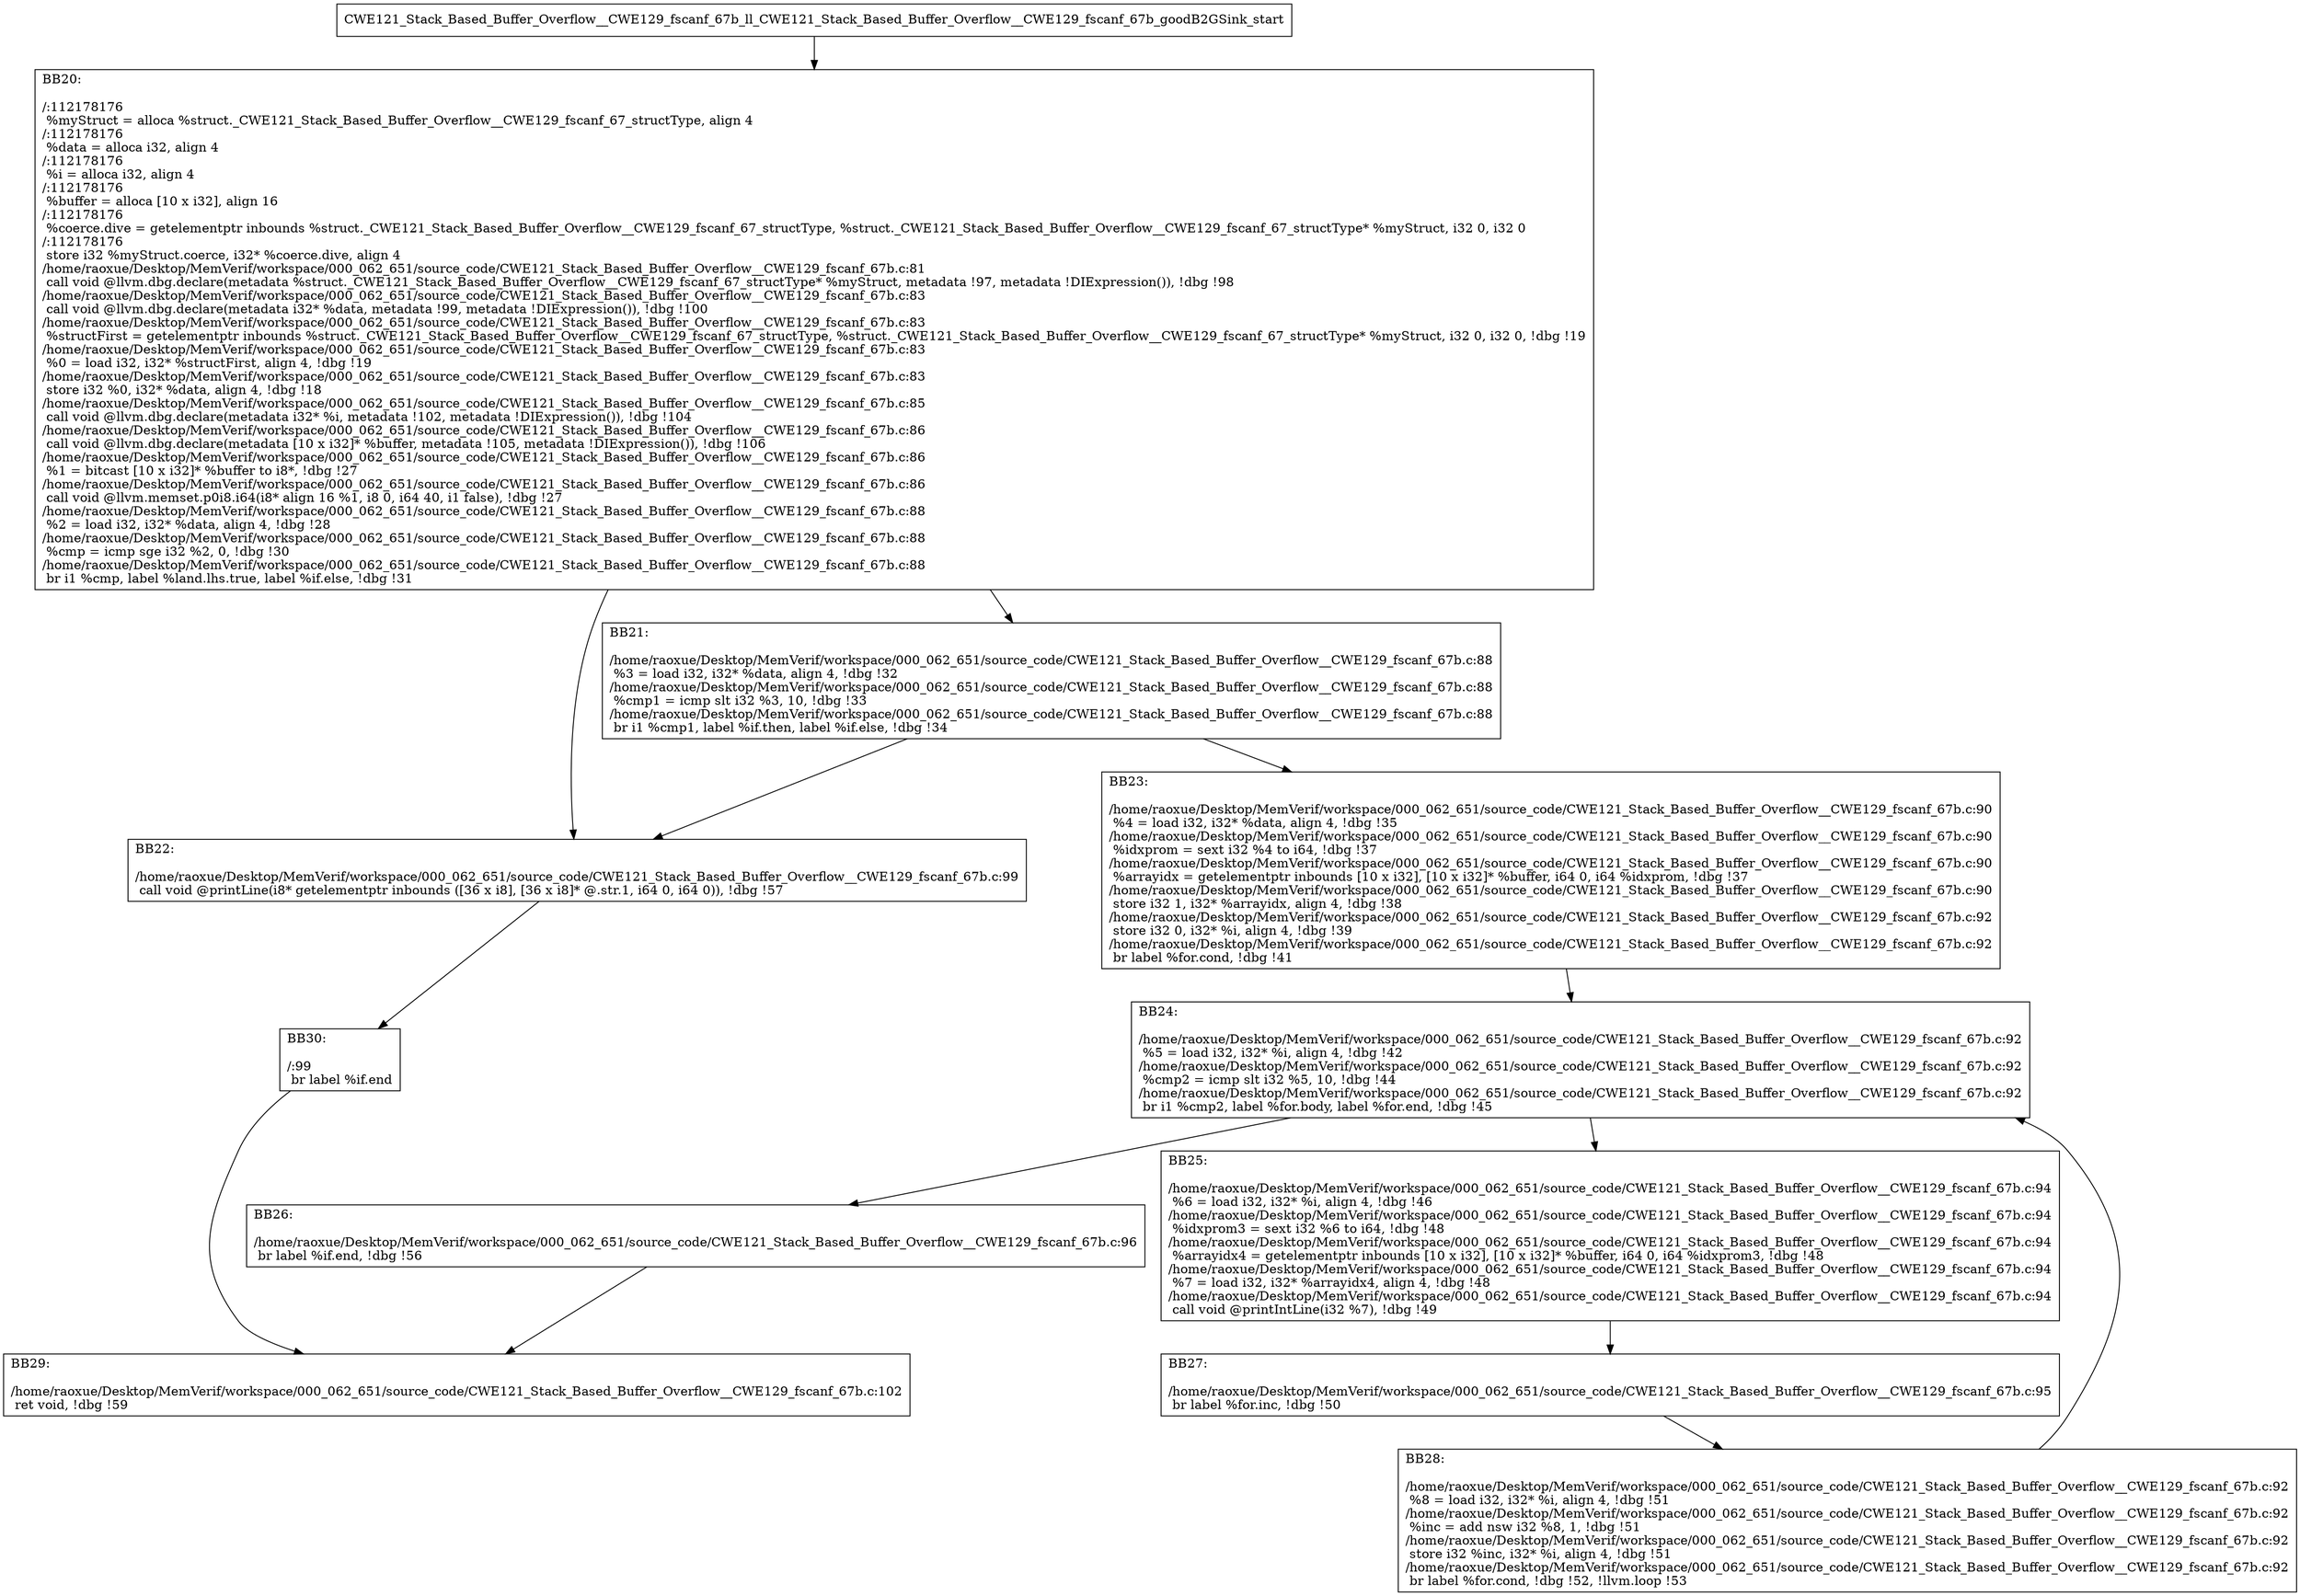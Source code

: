 digraph "CFG for'CWE121_Stack_Based_Buffer_Overflow__CWE129_fscanf_67b_ll_CWE121_Stack_Based_Buffer_Overflow__CWE129_fscanf_67b_goodB2GSink' function" {
	BBCWE121_Stack_Based_Buffer_Overflow__CWE129_fscanf_67b_ll_CWE121_Stack_Based_Buffer_Overflow__CWE129_fscanf_67b_goodB2GSink_start[shape=record,label="{CWE121_Stack_Based_Buffer_Overflow__CWE129_fscanf_67b_ll_CWE121_Stack_Based_Buffer_Overflow__CWE129_fscanf_67b_goodB2GSink_start}"];
	BBCWE121_Stack_Based_Buffer_Overflow__CWE129_fscanf_67b_ll_CWE121_Stack_Based_Buffer_Overflow__CWE129_fscanf_67b_goodB2GSink_start-> CWE121_Stack_Based_Buffer_Overflow__CWE129_fscanf_67b_ll_CWE121_Stack_Based_Buffer_Overflow__CWE129_fscanf_67b_goodB2GSinkBB20;
	CWE121_Stack_Based_Buffer_Overflow__CWE129_fscanf_67b_ll_CWE121_Stack_Based_Buffer_Overflow__CWE129_fscanf_67b_goodB2GSinkBB20 [shape=record, label="{BB20:\l\l/:112178176\l
  %myStruct = alloca %struct._CWE121_Stack_Based_Buffer_Overflow__CWE129_fscanf_67_structType, align 4\l
/:112178176\l
  %data = alloca i32, align 4\l
/:112178176\l
  %i = alloca i32, align 4\l
/:112178176\l
  %buffer = alloca [10 x i32], align 16\l
/:112178176\l
  %coerce.dive = getelementptr inbounds %struct._CWE121_Stack_Based_Buffer_Overflow__CWE129_fscanf_67_structType, %struct._CWE121_Stack_Based_Buffer_Overflow__CWE129_fscanf_67_structType* %myStruct, i32 0, i32 0\l
/:112178176\l
  store i32 %myStruct.coerce, i32* %coerce.dive, align 4\l
/home/raoxue/Desktop/MemVerif/workspace/000_062_651/source_code/CWE121_Stack_Based_Buffer_Overflow__CWE129_fscanf_67b.c:81\l
  call void @llvm.dbg.declare(metadata %struct._CWE121_Stack_Based_Buffer_Overflow__CWE129_fscanf_67_structType* %myStruct, metadata !97, metadata !DIExpression()), !dbg !98\l
/home/raoxue/Desktop/MemVerif/workspace/000_062_651/source_code/CWE121_Stack_Based_Buffer_Overflow__CWE129_fscanf_67b.c:83\l
  call void @llvm.dbg.declare(metadata i32* %data, metadata !99, metadata !DIExpression()), !dbg !100\l
/home/raoxue/Desktop/MemVerif/workspace/000_062_651/source_code/CWE121_Stack_Based_Buffer_Overflow__CWE129_fscanf_67b.c:83\l
  %structFirst = getelementptr inbounds %struct._CWE121_Stack_Based_Buffer_Overflow__CWE129_fscanf_67_structType, %struct._CWE121_Stack_Based_Buffer_Overflow__CWE129_fscanf_67_structType* %myStruct, i32 0, i32 0, !dbg !19\l
/home/raoxue/Desktop/MemVerif/workspace/000_062_651/source_code/CWE121_Stack_Based_Buffer_Overflow__CWE129_fscanf_67b.c:83\l
  %0 = load i32, i32* %structFirst, align 4, !dbg !19\l
/home/raoxue/Desktop/MemVerif/workspace/000_062_651/source_code/CWE121_Stack_Based_Buffer_Overflow__CWE129_fscanf_67b.c:83\l
  store i32 %0, i32* %data, align 4, !dbg !18\l
/home/raoxue/Desktop/MemVerif/workspace/000_062_651/source_code/CWE121_Stack_Based_Buffer_Overflow__CWE129_fscanf_67b.c:85\l
  call void @llvm.dbg.declare(metadata i32* %i, metadata !102, metadata !DIExpression()), !dbg !104\l
/home/raoxue/Desktop/MemVerif/workspace/000_062_651/source_code/CWE121_Stack_Based_Buffer_Overflow__CWE129_fscanf_67b.c:86\l
  call void @llvm.dbg.declare(metadata [10 x i32]* %buffer, metadata !105, metadata !DIExpression()), !dbg !106\l
/home/raoxue/Desktop/MemVerif/workspace/000_062_651/source_code/CWE121_Stack_Based_Buffer_Overflow__CWE129_fscanf_67b.c:86\l
  %1 = bitcast [10 x i32]* %buffer to i8*, !dbg !27\l
/home/raoxue/Desktop/MemVerif/workspace/000_062_651/source_code/CWE121_Stack_Based_Buffer_Overflow__CWE129_fscanf_67b.c:86\l
  call void @llvm.memset.p0i8.i64(i8* align 16 %1, i8 0, i64 40, i1 false), !dbg !27\l
/home/raoxue/Desktop/MemVerif/workspace/000_062_651/source_code/CWE121_Stack_Based_Buffer_Overflow__CWE129_fscanf_67b.c:88\l
  %2 = load i32, i32* %data, align 4, !dbg !28\l
/home/raoxue/Desktop/MemVerif/workspace/000_062_651/source_code/CWE121_Stack_Based_Buffer_Overflow__CWE129_fscanf_67b.c:88\l
  %cmp = icmp sge i32 %2, 0, !dbg !30\l
/home/raoxue/Desktop/MemVerif/workspace/000_062_651/source_code/CWE121_Stack_Based_Buffer_Overflow__CWE129_fscanf_67b.c:88\l
  br i1 %cmp, label %land.lhs.true, label %if.else, !dbg !31\l
}"];
	CWE121_Stack_Based_Buffer_Overflow__CWE129_fscanf_67b_ll_CWE121_Stack_Based_Buffer_Overflow__CWE129_fscanf_67b_goodB2GSinkBB20-> CWE121_Stack_Based_Buffer_Overflow__CWE129_fscanf_67b_ll_CWE121_Stack_Based_Buffer_Overflow__CWE129_fscanf_67b_goodB2GSinkBB21;
	CWE121_Stack_Based_Buffer_Overflow__CWE129_fscanf_67b_ll_CWE121_Stack_Based_Buffer_Overflow__CWE129_fscanf_67b_goodB2GSinkBB20-> CWE121_Stack_Based_Buffer_Overflow__CWE129_fscanf_67b_ll_CWE121_Stack_Based_Buffer_Overflow__CWE129_fscanf_67b_goodB2GSinkBB22;
	CWE121_Stack_Based_Buffer_Overflow__CWE129_fscanf_67b_ll_CWE121_Stack_Based_Buffer_Overflow__CWE129_fscanf_67b_goodB2GSinkBB21 [shape=record, label="{BB21:\l\l/home/raoxue/Desktop/MemVerif/workspace/000_062_651/source_code/CWE121_Stack_Based_Buffer_Overflow__CWE129_fscanf_67b.c:88\l
  %3 = load i32, i32* %data, align 4, !dbg !32\l
/home/raoxue/Desktop/MemVerif/workspace/000_062_651/source_code/CWE121_Stack_Based_Buffer_Overflow__CWE129_fscanf_67b.c:88\l
  %cmp1 = icmp slt i32 %3, 10, !dbg !33\l
/home/raoxue/Desktop/MemVerif/workspace/000_062_651/source_code/CWE121_Stack_Based_Buffer_Overflow__CWE129_fscanf_67b.c:88\l
  br i1 %cmp1, label %if.then, label %if.else, !dbg !34\l
}"];
	CWE121_Stack_Based_Buffer_Overflow__CWE129_fscanf_67b_ll_CWE121_Stack_Based_Buffer_Overflow__CWE129_fscanf_67b_goodB2GSinkBB21-> CWE121_Stack_Based_Buffer_Overflow__CWE129_fscanf_67b_ll_CWE121_Stack_Based_Buffer_Overflow__CWE129_fscanf_67b_goodB2GSinkBB23;
	CWE121_Stack_Based_Buffer_Overflow__CWE129_fscanf_67b_ll_CWE121_Stack_Based_Buffer_Overflow__CWE129_fscanf_67b_goodB2GSinkBB21-> CWE121_Stack_Based_Buffer_Overflow__CWE129_fscanf_67b_ll_CWE121_Stack_Based_Buffer_Overflow__CWE129_fscanf_67b_goodB2GSinkBB22;
	CWE121_Stack_Based_Buffer_Overflow__CWE129_fscanf_67b_ll_CWE121_Stack_Based_Buffer_Overflow__CWE129_fscanf_67b_goodB2GSinkBB23 [shape=record, label="{BB23:\l\l/home/raoxue/Desktop/MemVerif/workspace/000_062_651/source_code/CWE121_Stack_Based_Buffer_Overflow__CWE129_fscanf_67b.c:90\l
  %4 = load i32, i32* %data, align 4, !dbg !35\l
/home/raoxue/Desktop/MemVerif/workspace/000_062_651/source_code/CWE121_Stack_Based_Buffer_Overflow__CWE129_fscanf_67b.c:90\l
  %idxprom = sext i32 %4 to i64, !dbg !37\l
/home/raoxue/Desktop/MemVerif/workspace/000_062_651/source_code/CWE121_Stack_Based_Buffer_Overflow__CWE129_fscanf_67b.c:90\l
  %arrayidx = getelementptr inbounds [10 x i32], [10 x i32]* %buffer, i64 0, i64 %idxprom, !dbg !37\l
/home/raoxue/Desktop/MemVerif/workspace/000_062_651/source_code/CWE121_Stack_Based_Buffer_Overflow__CWE129_fscanf_67b.c:90\l
  store i32 1, i32* %arrayidx, align 4, !dbg !38\l
/home/raoxue/Desktop/MemVerif/workspace/000_062_651/source_code/CWE121_Stack_Based_Buffer_Overflow__CWE129_fscanf_67b.c:92\l
  store i32 0, i32* %i, align 4, !dbg !39\l
/home/raoxue/Desktop/MemVerif/workspace/000_062_651/source_code/CWE121_Stack_Based_Buffer_Overflow__CWE129_fscanf_67b.c:92\l
  br label %for.cond, !dbg !41\l
}"];
	CWE121_Stack_Based_Buffer_Overflow__CWE129_fscanf_67b_ll_CWE121_Stack_Based_Buffer_Overflow__CWE129_fscanf_67b_goodB2GSinkBB23-> CWE121_Stack_Based_Buffer_Overflow__CWE129_fscanf_67b_ll_CWE121_Stack_Based_Buffer_Overflow__CWE129_fscanf_67b_goodB2GSinkBB24;
	CWE121_Stack_Based_Buffer_Overflow__CWE129_fscanf_67b_ll_CWE121_Stack_Based_Buffer_Overflow__CWE129_fscanf_67b_goodB2GSinkBB24 [shape=record, label="{BB24:\l\l/home/raoxue/Desktop/MemVerif/workspace/000_062_651/source_code/CWE121_Stack_Based_Buffer_Overflow__CWE129_fscanf_67b.c:92\l
  %5 = load i32, i32* %i, align 4, !dbg !42\l
/home/raoxue/Desktop/MemVerif/workspace/000_062_651/source_code/CWE121_Stack_Based_Buffer_Overflow__CWE129_fscanf_67b.c:92\l
  %cmp2 = icmp slt i32 %5, 10, !dbg !44\l
/home/raoxue/Desktop/MemVerif/workspace/000_062_651/source_code/CWE121_Stack_Based_Buffer_Overflow__CWE129_fscanf_67b.c:92\l
  br i1 %cmp2, label %for.body, label %for.end, !dbg !45\l
}"];
	CWE121_Stack_Based_Buffer_Overflow__CWE129_fscanf_67b_ll_CWE121_Stack_Based_Buffer_Overflow__CWE129_fscanf_67b_goodB2GSinkBB24-> CWE121_Stack_Based_Buffer_Overflow__CWE129_fscanf_67b_ll_CWE121_Stack_Based_Buffer_Overflow__CWE129_fscanf_67b_goodB2GSinkBB25;
	CWE121_Stack_Based_Buffer_Overflow__CWE129_fscanf_67b_ll_CWE121_Stack_Based_Buffer_Overflow__CWE129_fscanf_67b_goodB2GSinkBB24-> CWE121_Stack_Based_Buffer_Overflow__CWE129_fscanf_67b_ll_CWE121_Stack_Based_Buffer_Overflow__CWE129_fscanf_67b_goodB2GSinkBB26;
	CWE121_Stack_Based_Buffer_Overflow__CWE129_fscanf_67b_ll_CWE121_Stack_Based_Buffer_Overflow__CWE129_fscanf_67b_goodB2GSinkBB25 [shape=record, label="{BB25:\l\l/home/raoxue/Desktop/MemVerif/workspace/000_062_651/source_code/CWE121_Stack_Based_Buffer_Overflow__CWE129_fscanf_67b.c:94\l
  %6 = load i32, i32* %i, align 4, !dbg !46\l
/home/raoxue/Desktop/MemVerif/workspace/000_062_651/source_code/CWE121_Stack_Based_Buffer_Overflow__CWE129_fscanf_67b.c:94\l
  %idxprom3 = sext i32 %6 to i64, !dbg !48\l
/home/raoxue/Desktop/MemVerif/workspace/000_062_651/source_code/CWE121_Stack_Based_Buffer_Overflow__CWE129_fscanf_67b.c:94\l
  %arrayidx4 = getelementptr inbounds [10 x i32], [10 x i32]* %buffer, i64 0, i64 %idxprom3, !dbg !48\l
/home/raoxue/Desktop/MemVerif/workspace/000_062_651/source_code/CWE121_Stack_Based_Buffer_Overflow__CWE129_fscanf_67b.c:94\l
  %7 = load i32, i32* %arrayidx4, align 4, !dbg !48\l
/home/raoxue/Desktop/MemVerif/workspace/000_062_651/source_code/CWE121_Stack_Based_Buffer_Overflow__CWE129_fscanf_67b.c:94\l
  call void @printIntLine(i32 %7), !dbg !49\l
}"];
	CWE121_Stack_Based_Buffer_Overflow__CWE129_fscanf_67b_ll_CWE121_Stack_Based_Buffer_Overflow__CWE129_fscanf_67b_goodB2GSinkBB25-> CWE121_Stack_Based_Buffer_Overflow__CWE129_fscanf_67b_ll_CWE121_Stack_Based_Buffer_Overflow__CWE129_fscanf_67b_goodB2GSinkBB27;
	CWE121_Stack_Based_Buffer_Overflow__CWE129_fscanf_67b_ll_CWE121_Stack_Based_Buffer_Overflow__CWE129_fscanf_67b_goodB2GSinkBB27 [shape=record, label="{BB27:\l\l/home/raoxue/Desktop/MemVerif/workspace/000_062_651/source_code/CWE121_Stack_Based_Buffer_Overflow__CWE129_fscanf_67b.c:95\l
  br label %for.inc, !dbg !50\l
}"];
	CWE121_Stack_Based_Buffer_Overflow__CWE129_fscanf_67b_ll_CWE121_Stack_Based_Buffer_Overflow__CWE129_fscanf_67b_goodB2GSinkBB27-> CWE121_Stack_Based_Buffer_Overflow__CWE129_fscanf_67b_ll_CWE121_Stack_Based_Buffer_Overflow__CWE129_fscanf_67b_goodB2GSinkBB28;
	CWE121_Stack_Based_Buffer_Overflow__CWE129_fscanf_67b_ll_CWE121_Stack_Based_Buffer_Overflow__CWE129_fscanf_67b_goodB2GSinkBB28 [shape=record, label="{BB28:\l\l/home/raoxue/Desktop/MemVerif/workspace/000_062_651/source_code/CWE121_Stack_Based_Buffer_Overflow__CWE129_fscanf_67b.c:92\l
  %8 = load i32, i32* %i, align 4, !dbg !51\l
/home/raoxue/Desktop/MemVerif/workspace/000_062_651/source_code/CWE121_Stack_Based_Buffer_Overflow__CWE129_fscanf_67b.c:92\l
  %inc = add nsw i32 %8, 1, !dbg !51\l
/home/raoxue/Desktop/MemVerif/workspace/000_062_651/source_code/CWE121_Stack_Based_Buffer_Overflow__CWE129_fscanf_67b.c:92\l
  store i32 %inc, i32* %i, align 4, !dbg !51\l
/home/raoxue/Desktop/MemVerif/workspace/000_062_651/source_code/CWE121_Stack_Based_Buffer_Overflow__CWE129_fscanf_67b.c:92\l
  br label %for.cond, !dbg !52, !llvm.loop !53\l
}"];
	CWE121_Stack_Based_Buffer_Overflow__CWE129_fscanf_67b_ll_CWE121_Stack_Based_Buffer_Overflow__CWE129_fscanf_67b_goodB2GSinkBB28-> CWE121_Stack_Based_Buffer_Overflow__CWE129_fscanf_67b_ll_CWE121_Stack_Based_Buffer_Overflow__CWE129_fscanf_67b_goodB2GSinkBB24;
	CWE121_Stack_Based_Buffer_Overflow__CWE129_fscanf_67b_ll_CWE121_Stack_Based_Buffer_Overflow__CWE129_fscanf_67b_goodB2GSinkBB26 [shape=record, label="{BB26:\l\l/home/raoxue/Desktop/MemVerif/workspace/000_062_651/source_code/CWE121_Stack_Based_Buffer_Overflow__CWE129_fscanf_67b.c:96\l
  br label %if.end, !dbg !56\l
}"];
	CWE121_Stack_Based_Buffer_Overflow__CWE129_fscanf_67b_ll_CWE121_Stack_Based_Buffer_Overflow__CWE129_fscanf_67b_goodB2GSinkBB26-> CWE121_Stack_Based_Buffer_Overflow__CWE129_fscanf_67b_ll_CWE121_Stack_Based_Buffer_Overflow__CWE129_fscanf_67b_goodB2GSinkBB29;
	CWE121_Stack_Based_Buffer_Overflow__CWE129_fscanf_67b_ll_CWE121_Stack_Based_Buffer_Overflow__CWE129_fscanf_67b_goodB2GSinkBB22 [shape=record, label="{BB22:\l\l/home/raoxue/Desktop/MemVerif/workspace/000_062_651/source_code/CWE121_Stack_Based_Buffer_Overflow__CWE129_fscanf_67b.c:99\l
  call void @printLine(i8* getelementptr inbounds ([36 x i8], [36 x i8]* @.str.1, i64 0, i64 0)), !dbg !57\l
}"];
	CWE121_Stack_Based_Buffer_Overflow__CWE129_fscanf_67b_ll_CWE121_Stack_Based_Buffer_Overflow__CWE129_fscanf_67b_goodB2GSinkBB22-> CWE121_Stack_Based_Buffer_Overflow__CWE129_fscanf_67b_ll_CWE121_Stack_Based_Buffer_Overflow__CWE129_fscanf_67b_goodB2GSinkBB30;
	CWE121_Stack_Based_Buffer_Overflow__CWE129_fscanf_67b_ll_CWE121_Stack_Based_Buffer_Overflow__CWE129_fscanf_67b_goodB2GSinkBB30 [shape=record, label="{BB30:\l\l/:99\l
  br label %if.end\l
}"];
	CWE121_Stack_Based_Buffer_Overflow__CWE129_fscanf_67b_ll_CWE121_Stack_Based_Buffer_Overflow__CWE129_fscanf_67b_goodB2GSinkBB30-> CWE121_Stack_Based_Buffer_Overflow__CWE129_fscanf_67b_ll_CWE121_Stack_Based_Buffer_Overflow__CWE129_fscanf_67b_goodB2GSinkBB29;
	CWE121_Stack_Based_Buffer_Overflow__CWE129_fscanf_67b_ll_CWE121_Stack_Based_Buffer_Overflow__CWE129_fscanf_67b_goodB2GSinkBB29 [shape=record, label="{BB29:\l\l/home/raoxue/Desktop/MemVerif/workspace/000_062_651/source_code/CWE121_Stack_Based_Buffer_Overflow__CWE129_fscanf_67b.c:102\l
  ret void, !dbg !59\l
}"];
}
